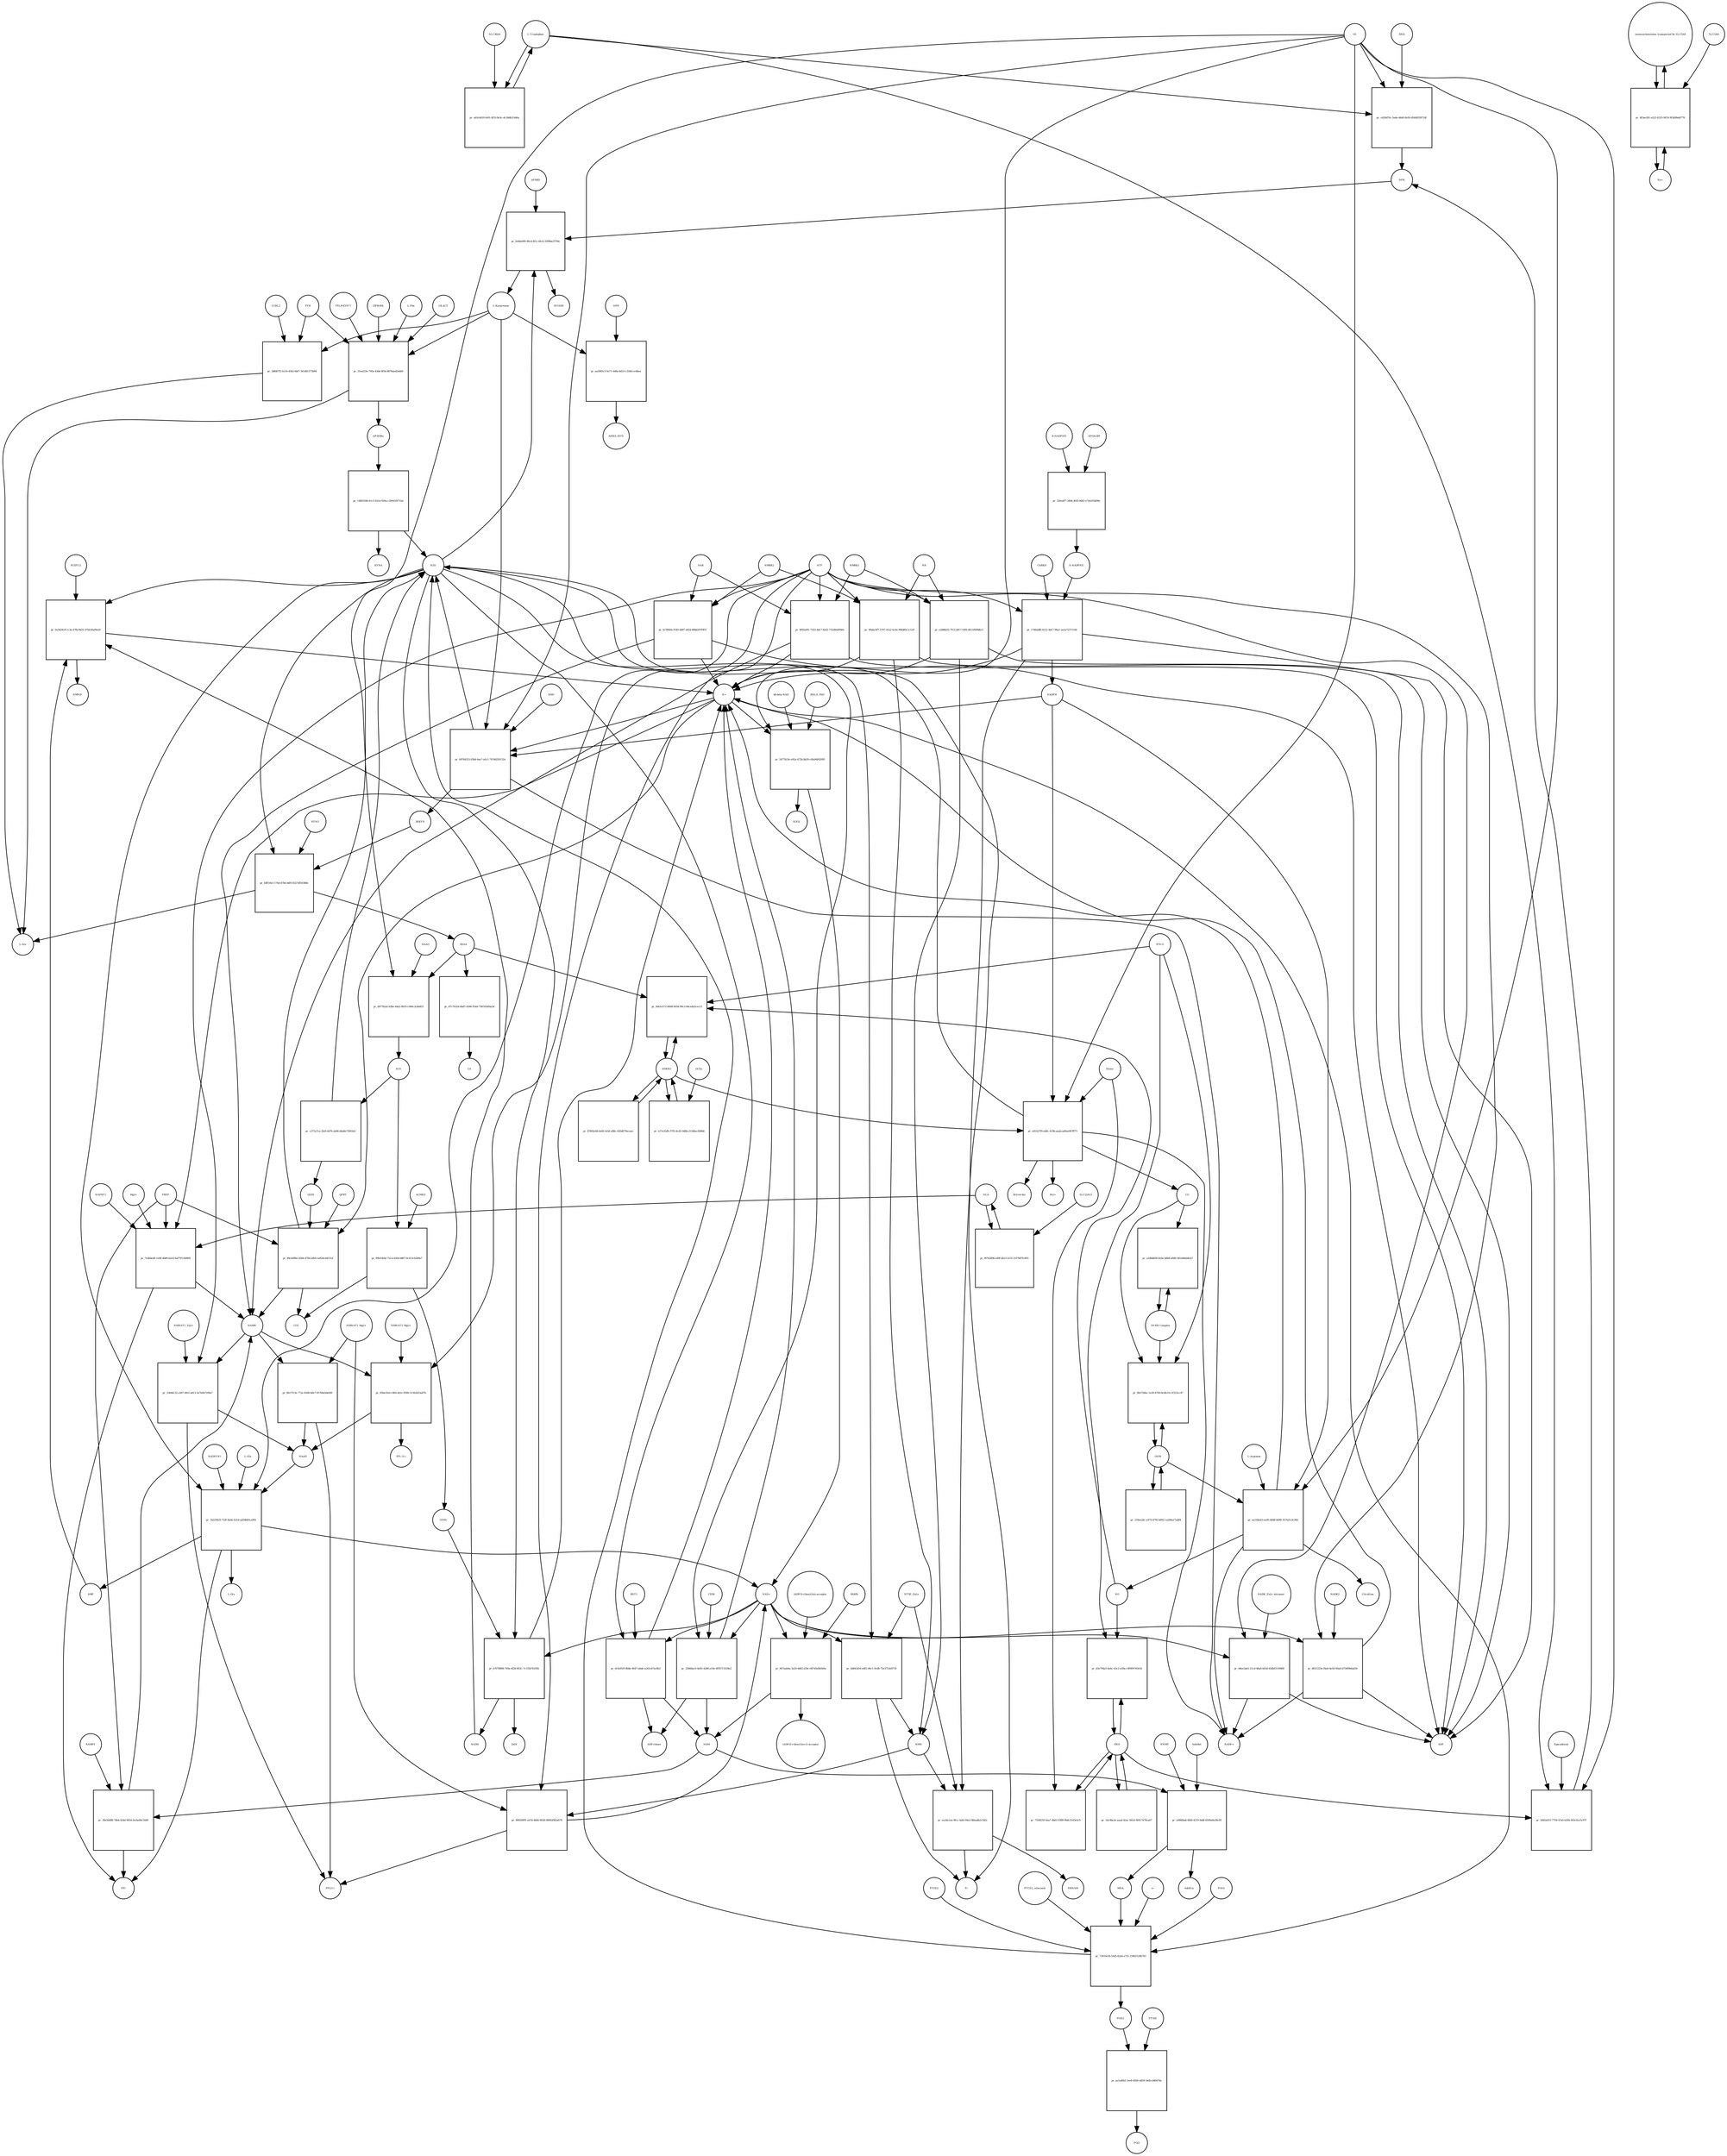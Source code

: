 strict digraph  {
"L-Tryptophan" [annotation="urn_miriam_obo.chebi_CHEBI%3A57912", bipartite=0, cls="simple chemical", fontsize=4, label="L-Tryptophan", shape=circle];
"pr_ab5c6d19-fe81-4f33-8e3c-dc34db31446a" [annotation="", bipartite=1, cls=process, fontsize=4, label="pr_ab5c6d19-fe81-4f33-8e3c-dc34db31446a", shape=square];
SLC36A4 [annotation=urn_miriam_uniprot_Q6YBV0, bipartite=0, cls=macromolecule, fontsize=4, label=SLC36A4, shape=circle];
"pr_cd20d70c-5ade-44d0-8a50-d5448358724f" [annotation="", bipartite=1, cls=process, fontsize=4, label="pr_cd20d70c-5ade-44d0-8a50-d5448358724f", shape=square];
NFK [annotation="urn_miriam_obo.chebi_CHEBI%3A18377", bipartite=0, cls="simple chemical", fontsize=4, label=NFK, shape=circle];
IDO2 [annotation=urn_miriam_uniprot_Q6ZQW0, bipartite=0, cls=macromolecule, fontsize=4, label=IDO2, shape=circle];
O2 [annotation="urn_miriam_obo.chebi_CHEBI%3A15379", bipartite=0, cls="simple chemical", fontsize=4, label=O2, shape=circle];
"pr_20d5a015-7704-47a0-b304-003c0ce3c97f" [annotation="", bipartite=1, cls=process, fontsize=4, label="pr_20d5a015-7704-47a0-b304-003c0ce3c97f", shape=square];
IDO1 [annotation=urn_miriam_uniprot_P14902, bipartite=0, cls=complex, fontsize=4, label=IDO1, shape=circle];
Epacadostat [annotation="", bipartite=0, cls="simple chemical", fontsize=4, label=Epacadostat, shape=circle];
"pr_fe6da090-96cd-4f1c-bfcd-3299ba1f704c" [annotation="", bipartite=1, cls=process, fontsize=4, label="pr_fe6da090-96cd-4f1c-bfcd-3299ba1f704c", shape=square];
"L-Kynurenine" [annotation="urn_miriam_obo.chebi_CHEBI%3A16946", bipartite=0, cls="simple chemical", fontsize=4, label="L-Kynurenine", shape=circle];
AFMID [annotation=urn_miriam_uniprot_Q63HM1, bipartite=0, cls=macromolecule, fontsize=4, label=AFMID, shape=circle];
H2O [annotation="urn_miriam_obo.chebi_CHEBI%3A15377", bipartite=0, cls="simple chemical", fontsize=4, label=H2O, shape=circle];
HCOOH [annotation="urn_miriam_obo.chebi_CHEBI%3A30751", bipartite=0, cls="simple chemical", fontsize=4, label=HCOOH, shape=circle];
"pr_31eaf23e-795a-43d6-8f5d-8076aed2ebb0" [annotation="", bipartite=1, cls=process, fontsize=4, label="pr_31eaf23e-795a-43d6-8f5d-8076aed2ebb0", shape=square];
"AP-DOBu" [annotation="urn_miriam_obo.chebi_CHEBI%3A17442", bipartite=0, cls="simple chemical", fontsize=4, label="AP-DOBu", shape=circle];
"PXLP-KYAT1" [annotation="urn_miriam_uniprot_Q16773|urn_miriam_obo.chebi_CHEBI%3A18405", bipartite=0, cls="complex multimer", fontsize=4, label="PXLP-KYAT1", shape=circle];
I3PROPA [annotation="urn_miriam_obo.chebi_CHEBI%3A43580", bipartite=0, cls=macromolecule, fontsize=4, label=I3PROPA, shape=circle];
"L-Phe" [annotation="urn_miriam_obo.chebi_CHEBI%3A58095", bipartite=0, cls="simple chemical", fontsize=4, label="L-Phe", shape=circle];
I3LACT [annotation="urn_miriam_obo.chebi_CHEBI%3A55528", bipartite=0, cls=macromolecule, fontsize=4, label=I3LACT, shape=circle];
PYR [annotation="urn_miriam_obo.chebi_CHEBI%3A15361", bipartite=0, cls="simple chemical", fontsize=4, label=PYR, shape=circle];
"L-Ala" [annotation="urn_miriam_obo.chebi_CHEBI%3A57972", bipartite=0, cls="simple chemical", fontsize=4, label="L-Ala", shape=circle];
"pr_3d84f7f2-b116-4562-bbf7-361d81573b94" [annotation="", bipartite=1, cls=process, fontsize=4, label="pr_3d84f7f2-b116-4562-bbf7-361d81573b94", shape=square];
CCBL2 [annotation=urn_miriam_uniprot_Q6YP21, bipartite=0, cls="macromolecule multimer", fontsize=4, label=CCBL2, shape=circle];
"pr_1480354b-41c5-43cb-926a-c290416f71b4" [annotation="", bipartite=1, cls=process, fontsize=4, label="pr_1480354b-41c5-43cb-926a-c290416f71b4", shape=square];
KYNA [annotation="urn_miriam_obo.chebi_CHEBI%3A18344", bipartite=0, cls="simple chemical", fontsize=4, label=KYNA, shape=circle];
"pr_b9764253-03bd-4ae7-a0c1-747dd250132a" [annotation="", bipartite=1, cls=process, fontsize=4, label="pr_b9764253-03bd-4ae7-a0c1-747dd250132a", shape=square];
"3HKYN" [annotation="urn_miriam_obo.chebi_CHEBI%3A17380", bipartite=0, cls="simple chemical", fontsize=4, label="3HKYN", shape=circle];
KMO [annotation=urn_miriam_uniprot_O15229, bipartite=0, cls=macromolecule, fontsize=4, label=KMO, shape=circle];
NADPH [annotation="urn_miriam_obo.chebi_CHEBI%3A16474", bipartite=0, cls="simple chemical", fontsize=4, label=NADPH, shape=circle];
"H+" [annotation="urn_miriam_obo.chebi_CHEBI%3A15378", bipartite=0, cls="simple chemical", fontsize=4, label="H+", shape=circle];
"NADP+" [annotation="urn_miriam_obo.chebi_CHEBI%3A18009", bipartite=0, cls="simple chemical", fontsize=4, label="NADP+", shape=circle];
"pr_fdff18e3-176d-47b0-b4f0-8227df50388e" [annotation="", bipartite=1, cls=process, fontsize=4, label="pr_fdff18e3-176d-47b0-b4f0-8227df50388e", shape=square];
"3HAA" [annotation="urn_miriam_obo.chebi_CHEBI%3A15793", bipartite=0, cls="simple chemical", fontsize=4, label="3HAA", shape=circle];
KYNU [annotation=urn_miriam_uniprot_Q16719, bipartite=0, cls="macromolecule multimer", fontsize=4, label=KYNU, shape=circle];
"pr_d97782af-b3be-44a2-8935-c066c2cbb453" [annotation="", bipartite=1, cls=process, fontsize=4, label="pr_d97782af-b3be-44a2-8935-c066c2cbb453", shape=square];
ACS [annotation="urn_miriam_obo.chebi_CHEBI%3A29044", bipartite=0, cls="simple chemical", fontsize=4, label=ACS, shape=circle];
HAAO [annotation=urn_miriam_uniprot_P46952, bipartite=0, cls=macromolecule, fontsize=4, label=HAAO, shape=circle];
"pr_99b53b9e-72c4-4204-b867-0c413cb5d9a7" [annotation="", bipartite=1, cls=process, fontsize=4, label="pr_99b53b9e-72c4-4204-b867-0c413cb5d9a7", shape=square];
"2AMA" [annotation="urn_miriam_obo.chebi_CHEBI%3A15745", bipartite=0, cls="simple chemical", fontsize=4, label="2AMA", shape=circle];
ACMSD [annotation=urn_miriam_uniprot_Q8TDX5, bipartite=0, cls="macromolecule multimer", fontsize=4, label=ACMSD, shape=circle];
CO2 [annotation="urn_miriam_obo.chebi_CHEBI%3A16526", bipartite=0, cls="simple chemical", fontsize=4, label=CO2, shape=circle];
"pr_b7078898-769a-4f28-803c-7c135b7b195b" [annotation="", bipartite=1, cls=process, fontsize=4, label="pr_b7078898-769a-4f28-803c-7c135b7b195b", shape=square];
"2AM" [annotation="urn_miriam_obo.chebi_CHEBI%3A16886", bipartite=0, cls="simple chemical", fontsize=4, label="2AM", shape=circle];
"NAD+" [annotation="urn_miriam_obo.chebi_CHEBI%3A57540", bipartite=0, cls="simple chemical", fontsize=4, label="NAD+", shape=circle];
NADH [annotation="urn_miriam_obo.chebi_CHEBI%3A57945", bipartite=0, cls="simple chemical", fontsize=4, label=NADH, shape=circle];
"pr_c371a7ce-2fa9-4d76-ab96-b6a8e73003e5" [annotation="", bipartite=1, cls=process, fontsize=4, label="pr_c371a7ce-2fa9-4d76-ab96-b6a8e73003e5", shape=square];
QUIN [annotation="urn_miriam_obo.chebi_CHEBI%3A16675", bipartite=0, cls="simple chemical", fontsize=4, label=QUIN, shape=circle];
"pr_aa3085c3-5e71-449a-8d33-c334fcce4bea" [annotation="", bipartite=1, cls=process, fontsize=4, label="pr_aa3085c3-5e71-449a-8d33-c334fcce4bea", shape=square];
AHR [annotation=urn_miriam_uniprot_P35869, bipartite=0, cls=macromolecule, fontsize=4, label=AHR, shape=circle];
"AHR/L-KYN" [annotation="", bipartite=0, cls=complex, fontsize=4, label="AHR/L-KYN", shape=circle];
"pr_d3e794a5-be4c-43c2-a59a-c9f909745618" [annotation="", bipartite=1, cls=process, fontsize=4, label="pr_d3e794a5-be4c-43c2-a59a-c9f909745618", shape=square];
NO [annotation="urn_miriam_obo.chebi_CHEBI%3A16480", bipartite=0, cls="simple chemical", fontsize=4, label=NO, shape=circle];
"IFN-G" [annotation=urn_miriam_uniprot_Q14609, bipartite=0, cls=macromolecule, fontsize=4, label="IFN-G", shape=circle];
iNOS [annotation=urn_miriam_uniprot_P35228, bipartite=0, cls=macromolecule, fontsize=4, label=iNOS, shape=circle];
"pr_9b5726bc-1e30-4700-8cdb-01c1f323cc47" [annotation="", bipartite=1, cls=process, fontsize=4, label="pr_9b5726bc-1e30-4700-8cdb-01c1f323cc47", shape=square];
"Nf-KB Complex" [annotation="urn_miriam_uniprot_P19838|urn_miriam_uniprot_Q04206|urn_miriam_uniprot_Q00653", bipartite=0, cls=complex, fontsize=4, label="Nf-KB Complex", shape=circle];
CO [annotation="urn_miriam_obo.chebi_CHEBI%3A17245", bipartite=0, cls="simple chemical", fontsize=4, label=CO, shape=circle];
"L-Arginine" [annotation="urn_miriam_obo.chebi_CHEBI%3A16467", bipartite=0, cls="simple chemical", fontsize=4, label="L-Arginine", shape=circle];
"pr_ea149a43-ee00-40d8-b699-357421cfe36b" [annotation="", bipartite=1, cls=process, fontsize=4, label="pr_ea149a43-ee00-40d8-b699-357421cfe36b", shape=square];
Citrulline [annotation="urn_miriam_obo.chebi_CHEBI%3A16349", bipartite=0, cls="simple chemical", fontsize=4, label=Citrulline, shape=circle];
"pr_219ee2dc-e475-4792-b892-ca206a17ad04" [annotation="", bipartite=1, cls=process, fontsize=4, label="pr_219ee2dc-e475-4792-b892-ca206a17ad04", shape=square];
"pr_1dc9ba3e-aaad-42ac-841d-90417478ca67" [annotation="", bipartite=1, cls=process, fontsize=4, label="pr_1dc9ba3e-aaad-42ac-841d-90417478ca67", shape=square];
"R-NADPHX" [annotation="urn_miriam_obo.chebi_CHEBI%3A64085", bipartite=0, cls="simple chemical", fontsize=4, label="R-NADPHX", shape=circle];
"pr_32feaff7-3464-4f45-b062-e7eb1f54f0fe" [annotation="", bipartite=1, cls=process, fontsize=4, label="pr_32feaff7-3464-4f45-b062-e7eb1f54f0fe", shape=square];
"S-NADPHX" [annotation="urn_miriam_obo.chebi_CHEBI%3A64084", bipartite=0, cls="simple chemical", fontsize=4, label="S-NADPHX", shape=circle];
APOA1BP [annotation=urn_miriam_uniprot_O95544, bipartite=0, cls="macromolecule multimer", fontsize=4, label=APOA1BP, shape=circle];
"pr_1748ad8f-4212-4dc7-96a1-aa2a72371166" [annotation="", bipartite=1, cls=process, fontsize=4, label="pr_1748ad8f-4212-4dc7-96a1-aa2a72371166", shape=square];
CARKD [annotation=urn_miriam_uniprot_Q8IW45, bipartite=0, cls=macromolecule, fontsize=4, label=CARKD, shape=circle];
ATP [annotation="urn_miriam_obo.chebi_CHEBI%3A30616", bipartite=0, cls="simple chemical", fontsize=4, label=ATP, shape=circle];
ADP [annotation="urn_miriam_obo.chebi_CHEBI%3A456216", bipartite=0, cls="simple chemical", fontsize=4, label=ADP, shape=circle];
Pi [annotation="urn_miriam_obo.chebi_CHEBI%3A18367", bipartite=0, cls="simple chemical", fontsize=4, label=Pi, shape=circle];
"pr_d651223e-f4a6-4e58-90ad-b754f966ad34" [annotation="", bipartite=1, cls=process, fontsize=4, label="pr_d651223e-f4a6-4e58-90ad-b754f966ad34", shape=square];
NADK2 [annotation=urn_miriam_uniprot_Q4G0N4, bipartite=0, cls="macromolecule multimer", fontsize=4, label=NADK2, shape=circle];
NAMN [annotation="urn_miriam_obo.chebi_CHEBI%3A15763", bipartite=0, cls="simple chemical", fontsize=4, label=NAMN, shape=circle];
"pr_05be1fe0-c060-4d1c-8390-31363d53a87b" [annotation="", bipartite=1, cls=process, fontsize=4, label="pr_05be1fe0-c060-4d1c-8390-31363d53a87b", shape=square];
NAAD [annotation="urn_miriam_obo.chebi_CHEBI%3A18304", bipartite=0, cls="simple chemical", fontsize=4, label=NAAD, shape=circle];
"NMNAT3_Mg2+" [annotation="urn_miriam_uniprot_Q96T66|urn_miriam_obo.chebi_CHEBI%3A18420", bipartite=0, cls="complex multimer", fontsize=4, label="NMNAT3_Mg2+", shape=circle];
"PPi (3-)" [annotation="urn_miriam_obo.chebi_CHEBI%3A33019", bipartite=0, cls="simple chemical", fontsize=4, label="PPi (3-)", shape=circle];
"pr_8b17f13e-772e-4508-b0e7-9576bd3defd9" [annotation="", bipartite=1, cls=process, fontsize=4, label="pr_8b17f13e-772e-4508-b0e7-9576bd3defd9", shape=square];
"NMNAT2_Mg2+" [annotation="urn_miriam_uniprot_Q9BZQ4|urn_miriam_obo.chebi_CHEBI%3A18420", bipartite=0, cls=complex, fontsize=4, label="NMNAT2_Mg2+", shape=circle];
"PPi(3-)" [annotation="urn_miriam_obo.chebi_CHEBI%3A33019", bipartite=0, cls="simple chemical", fontsize=4, label="PPi(3-)", shape=circle];
NAR [annotation="urn_miriam_obo.chebi_CHEBI%3A58527", bipartite=0, cls="simple chemical", fontsize=4, label=NAR, shape=circle];
"pr_8f05a0f1-7355-4dc7-8a42-731d9e0f94fe" [annotation="", bipartite=1, cls=process, fontsize=4, label="pr_8f05a0f1-7355-4dc7-8a42-731d9e0f94fe", shape=square];
NMRK1 [annotation=urn_miriam_uniprot_Q9NWW6, bipartite=0, cls=macromolecule, fontsize=4, label=NMRK1, shape=circle];
"pr_fe7f860a-f549-4487-a824-88bb507f9f1f" [annotation="", bipartite=1, cls=process, fontsize=4, label="pr_fe7f860a-f549-4487-a824-88bb507f9f1f", shape=square];
NMRK2 [annotation=urn_miriam_uniprot_Q9NPI5, bipartite=0, cls=macromolecule, fontsize=4, label=NMRK2, shape=circle];
"pr_1b225825-722f-4a6e-b31d-ad34b83ca992" [annotation="", bipartite=1, cls=process, fontsize=4, label="pr_1b225825-722f-4a6e-b31d-ad34b83ca992", shape=square];
NADSYN1 [annotation=urn_miriam_uniprot_Q6IA69, bipartite=0, cls="macromolecule multimer", fontsize=4, label=NADSYN1, shape=circle];
"L-Gln" [annotation="urn_miriam_obo.chebi_CHEBI%3A58359", bipartite=0, cls="simple chemical", fontsize=4, label="L-Gln", shape=circle];
"L-Glu" [annotation="urn_miriam_obo.chebi_CHEBI%3A29985", bipartite=0, cls="simple chemical", fontsize=4, label="L-Glu", shape=circle];
AMP [annotation="urn_miriam_obo.chebi_CHEBI%3A16027", bipartite=0, cls="simple chemical", fontsize=4, label=AMP, shape=circle];
PPi [annotation="urn_miriam_obo.chebi_CHEBI%3A29888", bipartite=0, cls="simple chemical", fontsize=4, label=PPi, shape=circle];
NMN [annotation="urn_miriam_obo.chebi_CHEBI%3A14649", bipartite=0, cls="simple chemical", fontsize=4, label=NMN, shape=circle];
"pr_89050991-a47d-4666-8028-89062082a678" [annotation="", bipartite=1, cls=process, fontsize=4, label="pr_89050991-a47d-4666-8028-89062082a678", shape=square];
NR [annotation="urn_miriam_obo.chebi_CHEBI%3A15927", bipartite=0, cls="simple chemical", fontsize=4, label=NR, shape=circle];
"pr_e2888ef2-7f15-4917-93f9-4011f699db11" [annotation="", bipartite=1, cls=process, fontsize=4, label="pr_e2888ef2-7f15-4917-93f9-4011f699db11", shape=square];
"pr_08abc6f7-5707-41a2-bc6e-906df0c1c1a9" [annotation="", bipartite=1, cls=process, fontsize=4, label="pr_08abc6f7-5707-41a2-bc6e-906df0c1c1a9", shape=square];
NCA [annotation="urn_miriam_obo.chebi_CHEBI%3A32544", bipartite=0, cls="simple chemical", fontsize=4, label=NCA, shape=circle];
"pr_7e464e4f-ce96-4b89-b2c6-6af797cb0969" [annotation="", bipartite=1, cls=process, fontsize=4, label="pr_7e464e4f-ce96-4b89-b2c6-6af797cb0969", shape=square];
NAPRT1 [annotation=urn_miriam_uniprot_Q6XQN6, bipartite=0, cls="macromolecule multimer", fontsize=4, label=NAPRT1, shape=circle];
"Mg2+" [annotation="urn_miriam_obo.chebi_CHEBI%3A18420", bipartite=0, cls="simple chemical", fontsize=4, label="Mg2+", shape=circle];
PRPP [annotation="urn_miriam_obo.chebi_CHEBI%3A17111", bipartite=0, cls="simple chemical", fontsize=4, label=PRPP, shape=circle];
"pr_967eab4a-3a29-4d62-a59c-687d3e8b560a" [annotation="", bipartite=1, cls=process, fontsize=4, label="pr_967eab4a-3a29-4d62-a59c-687d3e8b560a", shape=square];
NAM [annotation="urn_miriam_obo.chebi_CHEBI%3A17154", bipartite=0, cls="simple chemical", fontsize=4, label=NAM, shape=circle];
PARPs [annotation="urn_miriam_uniprot_Q8N5Y8|urn_miriam_uniprot_Q53GL7|urn_miriam_uniprot_Q8IXQ6", bipartite=0, cls=macromolecule, fontsize=4, label=PARPs, shape=circle];
"(ADP-D-ribosyl)(n)-acceptor" [annotation="urn_miriam_obo.chebi_CHEBI%3A133202", bipartite=0, cls="simple chemical", fontsize=4, label="(ADP-D-ribosyl)(n)-acceptor", shape=circle];
"(ADP-D-ribosyl)(n+1)-acceptor" [annotation="urn_miriam_obo.chebi_CHEBI%3A133203", bipartite=0, cls="simple chemical", fontsize=4, label="(ADP-D-ribosyl)(n+1)-acceptor", shape=circle];
"pr_30e36488-7db4-424d-9054-fecbe60c50d9" [annotation="", bipartite=1, cls=process, fontsize=4, label="pr_30e36488-7db4-424d-9054-fecbe60c50d9", shape=square];
NAMPT [annotation=urn_miriam_uniprot_P43490, bipartite=0, cls=macromolecule, fontsize=4, label=NAMPT, shape=circle];
"pr_a986fbab-6fb0-4219-9ddf-6509e8e36c00" [annotation="", bipartite=1, cls=process, fontsize=4, label="pr_a986fbab-6fb0-4219-9ddf-6509e8e36c00", shape=square];
MNA [annotation="urn_miriam_obo.chebi_CHEBI%3A16797", bipartite=0, cls="simple chemical", fontsize=4, label=MNA, shape=circle];
NNMT [annotation=urn_miriam_uniprot_P40261, bipartite=0, cls=macromolecule, fontsize=4, label=NNMT, shape=circle];
AdoMet [annotation="urn_miriam_obo.chebi_CHEBI%3A15414", bipartite=0, cls="simple chemical", fontsize=4, label=AdoMet, shape=circle];
AdoHcy [annotation="urn_miriam_obo.chebi_CHEBI%3A16680", bipartite=0, cls="simple chemical", fontsize=4, label=AdoHcy, shape=circle];
"pr_89cb096e-d284-470d-afb9-ce824c64531d" [annotation="", bipartite=1, cls=process, fontsize=4, label="pr_89cb096e-d284-470d-afb9-ce824c64531d", shape=square];
QPRT [annotation=urn_miriam_uniprot_Q15274, bipartite=0, cls=macromolecule, fontsize=4, label=QPRT, shape=circle];
"pr_44ee3ab5-21cd-48a8-b03d-45dbf3159480" [annotation="", bipartite=1, cls=process, fontsize=4, label="pr_44ee3ab5-21cd-48a8-b03d-45dbf3159480", shape=square];
"NADK_Zn2+ tetramer" [annotation="urn_miriam_uniprot_O95544|urn_miriam_obo.chebi_CHEBI%3A29105", bipartite=0, cls="complex multimer", fontsize=4, label="NADK_Zn2+ tetramer", shape=circle];
"pr_0cfa955f-8b8e-4047-abde-a243cd7ac8b3" [annotation="", bipartite=1, cls=process, fontsize=4, label="pr_0cfa955f-8b8e-4047-abde-a243cd7ac8b3", shape=square];
"ADP-ribose" [annotation="urn_miriam_obo.chebi_CHEBI%3A57967", bipartite=0, cls="simple chemical", fontsize=4, label="ADP-ribose", shape=circle];
BST1 [annotation=urn_miriam_uniprot_Q10588, bipartite=0, cls="macromolecule multimer", fontsize=4, label=BST1, shape=circle];
"pr_23666ac0-4e83-4288-a10e-4f95713534e2" [annotation="", bipartite=1, cls=process, fontsize=4, label="pr_23666ac0-4e83-4288-a10e-4f95713534e2", shape=square];
CD38 [annotation=urn_miriam_uniprot_P28907, bipartite=0, cls=macromolecule, fontsize=4, label=CD38, shape=circle];
"dh-beta-NAD" [annotation="urn_miriam_obo.chebi_CHEBI%3A90171|urn_miriam_obo.chebi_CHEBI%3A90174", bipartite=0, cls="simple chemical", fontsize=4, label="dh-beta-NAD", shape=circle];
"pr_5477b23e-e92a-472b-bb29-c6fa84f42095" [annotation="", bipartite=1, cls=process, fontsize=4, label="pr_5477b23e-e92a-472b-bb29-c6fa84f42095", shape=square];
H2O2 [annotation="urn_miriam_obo.chebi_CHEBI%3A16240", bipartite=0, cls="simple chemical", fontsize=4, label=H2O2, shape=circle];
RNLS_FAD [annotation="urn_miriam_uniprot_Q5VYX0|urn_miriam_obo.chebi_CHEBI%3A16238", bipartite=0, cls=complex, fontsize=4, label=RNLS_FAD, shape=circle];
"pr_6d843d16-e8f2-49c1-9c68-72e3753e8718" [annotation="", bipartite=1, cls=process, fontsize=4, label="pr_6d843d16-e8f2-49c1-9c68-72e3753e8718", shape=square];
"NT5E_Zn2+" [annotation="urn_miriam_uniprot_P21589|urn_miriam_obo.chebi_CHEBI%3A29105", bipartite=0, cls="complex multimer", fontsize=4, label="NT5E_Zn2+", shape=circle];
"pr_ea24e1ea-9fcc-4afd-94e2-88aadb2c5d2c" [annotation="", bipartite=1, cls=process, fontsize=4, label="pr_ea24e1ea-9fcc-4afd-94e2-88aadb2c5d2c", shape=square];
NRNAM [annotation="urn_miriam_obo.chebi_CHEBI%3A15927", bipartite=0, cls="simple chemical", fontsize=4, label=NRNAM, shape=circle];
"pr_f8762006-ed9f-4b15-b11f-21f7687fc893" [annotation="", bipartite=1, cls=process, fontsize=4, label="pr_f8762006-ed9f-4b15-b11f-21f7687fc893", shape=square];
SLC22A13 [annotation=urn_miriam_uniprot_Q9Y226, bipartite=0, cls=macromolecule, fontsize=4, label=SLC22A13, shape=circle];
"pr_0a5829c8-1c3a-47fb-8d31-670e50af9ee9" [annotation="", bipartite=1, cls=process, fontsize=4, label="pr_0a5829c8-1c3a-47fb-8d31-670e50af9ee9", shape=square];
NMNH [annotation="urn_miriam_obo.chebi_CHEBI%3A74452", bipartite=0, cls="simple chemical", fontsize=4, label=NMNH, shape=circle];
NUDT12 [annotation=urn_miriam_uniprot_Q9BQG2, bipartite=0, cls=macromolecule, fontsize=4, label=NUDT12, shape=circle];
"pr_33646c32-a587-49cf-a813-3e7e6b7299a7" [annotation="", bipartite=1, cls=process, fontsize=4, label="pr_33646c32-a587-49cf-a813-3e7e6b7299a7", shape=square];
"NMNAT1_Zn2+" [annotation="urn_miriam_uniprot_Q9HAN9|urn_miriam_obo.chebi_CHEBI%3A29105", bipartite=0, cls="complex multimer", fontsize=4, label="NMNAT1_Zn2+", shape=circle];
PGG2 [annotation="urn_miriam_obo.chebi_CHEBI%3A27647", bipartite=0, cls="simple chemical", fontsize=4, label=PGG2, shape=circle];
"pr_73610e56-55d5-42a4-a731-158b3120b783" [annotation="", bipartite=1, cls=process, fontsize=4, label="pr_73610e56-55d5-42a4-a731-158b3120b783", shape=square];
PGH2 [annotation="urn_miriam_obo.chebi_CHEBI%3A15554", bipartite=0, cls="simple chemical", fontsize=4, label=PGH2, shape=circle];
PTGS2 [annotation=urn_miriam_uniprot_P35354, bipartite=0, cls="macromolecule multimer", fontsize=4, label=PTGS2, shape=circle];
PTCS2_celecoxib [annotation="urn_miriam_uniprot_P35354|urn_miriam_obo.chebi_CHEBI%3A41423", bipartite=0, cls=complex, fontsize=4, label=PTCS2_celecoxib, shape=circle];
"e-" [annotation="urn_miriam_obo.chebi_CHEBI%3A10545", bipartite=0, cls="simple chemical", fontsize=4, label="e-", shape=circle];
"pr_ae1a4fb2-1ee8-4926-a859-34d1cd40476a" [annotation="", bipartite=1, cls=process, fontsize=4, label="pr_ae1a4fb2-1ee8-4926-a859-34d1cd40476a", shape=square];
PGI2 [annotation="urn_miriam_obo.chebi_CHEBI%3A15552", bipartite=0, cls="simple chemical", fontsize=4, label=PGI2, shape=circle];
PTGIS [annotation=urn_miriam_uniprot_Q16647, bipartite=0, cls=macromolecule, fontsize=4, label=PTGIS, shape=circle];
"monocarboxylates transported by SLC5A8" [annotation="", bipartite=0, cls="simple chemical", fontsize=4, label="monocarboxylates transported by SLC5A8", shape=circle];
"pr_4f3ae281-a523-4355-967d-9f2d08ebf776" [annotation="", bipartite=1, cls=process, fontsize=4, label="pr_4f3ae281-a523-4355-967d-9f2d08ebf776", shape=square];
SLC5A8 [annotation=urn_miriam_uniprot_Q8N695, bipartite=0, cls=macromolecule, fontsize=4, label=SLC5A8, shape=circle];
"Na+" [annotation="urn_miriam_obo.chebi_CHEBI%3A29101", bipartite=0, cls="simple chemical", fontsize=4, label="Na+", shape=circle];
HMOX1 [annotation="", bipartite=0, cls=macromolecule, fontsize=4, label=HMOX1, shape=circle];
"pr_0eb1e572-8068-4034-99c2-84ceda5cecc5" [annotation="", bipartite=1, cls=process, fontsize=4, label="pr_0eb1e572-8068-4034-99c2-84ceda5cecc5", shape=square];
"pr_d7892e48-6e60-4cbf-a88c-450d679eceee" [annotation="", bipartite=1, cls=process, fontsize=4, label="pr_d7892e48-6e60-4cbf-a88c-450d679eceee", shape=square];
Heme [annotation="urn_miriam_obo.chebi_CHEBI%3A30413", bipartite=0, cls="simple chemical", fontsize=4, label=Heme, shape=circle];
"pr_a91427f9-ed9c-419b-aeab-ad0ee967ff75" [annotation="", bipartite=1, cls=process, fontsize=4, label="pr_a91427f9-ed9c-419b-aeab-ad0ee967ff75", shape=square];
Biliverdin [annotation="urn_miriam_obo.chebi_CHEBI%3A17033", bipartite=0, cls="simple chemical", fontsize=4, label=Biliverdin, shape=circle];
"Fe2+" [annotation="urn_miriam_obo.chebi_CHEBI%3A29033", bipartite=0, cls="simple chemical", fontsize=4, label="Fe2+", shape=circle];
"pr_e57e35d9-3793-4cd5-9dbb-215dbec608bb" [annotation="", bipartite=1, cls=process, fontsize=4, label="pr_e57e35d9-3793-4cd5-9dbb-215dbec608bb", shape=square];
Orf3a [annotation="urn_miriam_ncbiprotein_BCD58754|urn_miriam_uniprot_P0DTC3", bipartite=0, cls=macromolecule, fontsize=4, label=Orf3a, shape=circle];
"pr_a2dbdd28-d16a-4db8-a9d9-581d48ab8cb7" [annotation="", bipartite=1, cls=process, fontsize=4, label="pr_a2dbdd28-d16a-4db8-a9d9-581d48ab8cb7", shape=square];
"pr_7556f25f-6aa7-4b63-9389-90dc3143e5c9" [annotation="", bipartite=1, cls=process, fontsize=4, label="pr_7556f25f-6aa7-4b63-9389-90dc3143e5c9", shape=square];
"pr_87c76324-6bd7-4596-9344-7587d16f4a3d" [annotation="", bipartite=1, cls="omitted process", fontsize=4, label="pr_87c76324-6bd7-4596-9344-7587d16f4a3d", shape=square];
CA [annotation="", bipartite=0, cls="simple chemical", fontsize=4, label=CA, shape=circle];
"L-Tryptophan" -> "pr_ab5c6d19-fe81-4f33-8e3c-dc34db31446a"  [annotation="", interaction_type=consumption];
"L-Tryptophan" -> "pr_cd20d70c-5ade-44d0-8a50-d5448358724f"  [annotation="", interaction_type=consumption];
"L-Tryptophan" -> "pr_20d5a015-7704-47a0-b304-003c0ce3c97f"  [annotation="", interaction_type=consumption];
"pr_ab5c6d19-fe81-4f33-8e3c-dc34db31446a" -> "L-Tryptophan"  [annotation="", interaction_type=production];
SLC36A4 -> "pr_ab5c6d19-fe81-4f33-8e3c-dc34db31446a"  [annotation="", interaction_type=catalysis];
"pr_cd20d70c-5ade-44d0-8a50-d5448358724f" -> NFK  [annotation="", interaction_type=production];
NFK -> "pr_fe6da090-96cd-4f1c-bfcd-3299ba1f704c"  [annotation="", interaction_type=consumption];
IDO2 -> "pr_cd20d70c-5ade-44d0-8a50-d5448358724f"  [annotation="", interaction_type=catalysis];
O2 -> "pr_cd20d70c-5ade-44d0-8a50-d5448358724f"  [annotation="", interaction_type=consumption];
O2 -> "pr_20d5a015-7704-47a0-b304-003c0ce3c97f"  [annotation="", interaction_type=consumption];
O2 -> "pr_b9764253-03bd-4ae7-a0c1-747dd250132a"  [annotation="", interaction_type=consumption];
O2 -> "pr_d97782af-b3be-44a2-8935-c066c2cbb453"  [annotation="", interaction_type=consumption];
O2 -> "pr_ea149a43-ee00-40d8-b699-357421cfe36b"  [annotation="", interaction_type=consumption];
O2 -> "pr_5477b23e-e92a-472b-bb29-c6fa84f42095"  [annotation="", interaction_type=consumption];
O2 -> "pr_a91427f9-ed9c-419b-aeab-ad0ee967ff75"  [annotation="", interaction_type=consumption];
"pr_20d5a015-7704-47a0-b304-003c0ce3c97f" -> NFK  [annotation="", interaction_type=production];
IDO1 -> "pr_20d5a015-7704-47a0-b304-003c0ce3c97f"  [annotation="urn_miriam_pubmed_29531094|urn_miriam_pubmed_28523098|urn_miriam_pubmed_30338242|urn_miriam_pubmed_32292563", interaction_type=catalysis];
IDO1 -> "pr_d3e794a5-be4c-43c2-a59a-c9f909745618"  [annotation="", interaction_type=consumption];
IDO1 -> "pr_1dc9ba3e-aaad-42ac-841d-90417478ca67"  [annotation="", interaction_type=consumption];
IDO1 -> "pr_7556f25f-6aa7-4b63-9389-90dc3143e5c9"  [annotation="", interaction_type=consumption];
Epacadostat -> "pr_20d5a015-7704-47a0-b304-003c0ce3c97f"  [annotation="urn_miriam_pubmed_29531094|urn_miriam_pubmed_28523098|urn_miriam_pubmed_30338242|urn_miriam_pubmed_32292563", interaction_type=inhibition];
"pr_fe6da090-96cd-4f1c-bfcd-3299ba1f704c" -> "L-Kynurenine"  [annotation="", interaction_type=production];
"pr_fe6da090-96cd-4f1c-bfcd-3299ba1f704c" -> HCOOH  [annotation="", interaction_type=production];
"L-Kynurenine" -> "pr_31eaf23e-795a-43d6-8f5d-8076aed2ebb0"  [annotation="", interaction_type=consumption];
"L-Kynurenine" -> "pr_3d84f7f2-b116-4562-bbf7-361d81573b94"  [annotation="", interaction_type=consumption];
"L-Kynurenine" -> "pr_b9764253-03bd-4ae7-a0c1-747dd250132a"  [annotation="", interaction_type=consumption];
"L-Kynurenine" -> "pr_aa3085c3-5e71-449a-8d33-c334fcce4bea"  [annotation="", interaction_type=consumption];
AFMID -> "pr_fe6da090-96cd-4f1c-bfcd-3299ba1f704c"  [annotation=urn_miriam_pubmed_29531094, interaction_type=catalysis];
H2O -> "pr_fe6da090-96cd-4f1c-bfcd-3299ba1f704c"  [annotation="", interaction_type=consumption];
H2O -> "pr_fdff18e3-176d-47b0-b4f0-8227df50388e"  [annotation="", interaction_type=consumption];
H2O -> "pr_b7078898-769a-4f28-803c-7c135b7b195b"  [annotation="", interaction_type=consumption];
H2O -> "pr_1b225825-722f-4a6e-b31d-ad34b83ca992"  [annotation="", interaction_type=consumption];
H2O -> "pr_0cfa955f-8b8e-4047-abde-a243cd7ac8b3"  [annotation="", interaction_type=consumption];
H2O -> "pr_23666ac0-4e83-4288-a10e-4f95713534e2"  [annotation="", interaction_type=consumption];
H2O -> "pr_6d843d16-e8f2-49c1-9c68-72e3753e8718"  [annotation="", interaction_type=consumption];
H2O -> "pr_ea24e1ea-9fcc-4afd-94e2-88aadb2c5d2c"  [annotation="", interaction_type=consumption];
H2O -> "pr_0a5829c8-1c3a-47fb-8d31-670e50af9ee9"  [annotation="", interaction_type=consumption];
"pr_31eaf23e-795a-43d6-8f5d-8076aed2ebb0" -> "AP-DOBu"  [annotation="", interaction_type=production];
"pr_31eaf23e-795a-43d6-8f5d-8076aed2ebb0" -> "L-Ala"  [annotation="", interaction_type=production];
"AP-DOBu" -> "pr_1480354b-41c5-43cb-926a-c290416f71b4"  [annotation="", interaction_type=consumption];
"PXLP-KYAT1" -> "pr_31eaf23e-795a-43d6-8f5d-8076aed2ebb0"  [annotation="", interaction_type=catalysis];
I3PROPA -> "pr_31eaf23e-795a-43d6-8f5d-8076aed2ebb0"  [annotation="", interaction_type=inhibition];
"L-Phe" -> "pr_31eaf23e-795a-43d6-8f5d-8076aed2ebb0"  [annotation="", interaction_type=inhibition];
I3LACT -> "pr_31eaf23e-795a-43d6-8f5d-8076aed2ebb0"  [annotation="", interaction_type=inhibition];
PYR -> "pr_31eaf23e-795a-43d6-8f5d-8076aed2ebb0"  [annotation="", interaction_type=consumption];
PYR -> "pr_3d84f7f2-b116-4562-bbf7-361d81573b94"  [annotation="", interaction_type=consumption];
"pr_3d84f7f2-b116-4562-bbf7-361d81573b94" -> "L-Ala"  [annotation="", interaction_type=production];
CCBL2 -> "pr_3d84f7f2-b116-4562-bbf7-361d81573b94"  [annotation="", interaction_type=catalysis];
"pr_1480354b-41c5-43cb-926a-c290416f71b4" -> KYNA  [annotation="", interaction_type=production];
"pr_1480354b-41c5-43cb-926a-c290416f71b4" -> H2O  [annotation="", interaction_type=production];
"pr_b9764253-03bd-4ae7-a0c1-747dd250132a" -> "3HKYN"  [annotation="", interaction_type=production];
"pr_b9764253-03bd-4ae7-a0c1-747dd250132a" -> H2O  [annotation="", interaction_type=production];
"pr_b9764253-03bd-4ae7-a0c1-747dd250132a" -> "NADP+"  [annotation="", interaction_type=production];
"3HKYN" -> "pr_fdff18e3-176d-47b0-b4f0-8227df50388e"  [annotation="", interaction_type=consumption];
KMO -> "pr_b9764253-03bd-4ae7-a0c1-747dd250132a"  [annotation="", interaction_type=catalysis];
NADPH -> "pr_b9764253-03bd-4ae7-a0c1-747dd250132a"  [annotation="", interaction_type=consumption];
NADPH -> "pr_ea149a43-ee00-40d8-b699-357421cfe36b"  [annotation="", interaction_type=consumption];
NADPH -> "pr_a91427f9-ed9c-419b-aeab-ad0ee967ff75"  [annotation="", interaction_type=consumption];
"H+" -> "pr_b9764253-03bd-4ae7-a0c1-747dd250132a"  [annotation="", interaction_type=consumption];
"H+" -> "pr_7e464e4f-ce96-4b89-b2c6-6af797cb0969"  [annotation="", interaction_type=consumption];
"H+" -> "pr_89cb096e-d284-470d-afb9-ce824c64531d"  [annotation="", interaction_type=consumption];
"H+" -> "pr_5477b23e-e92a-472b-bb29-c6fa84f42095"  [annotation="", interaction_type=consumption];
"H+" -> "pr_73610e56-55d5-42a4-a731-158b3120b783"  [annotation="", interaction_type=consumption];
"pr_fdff18e3-176d-47b0-b4f0-8227df50388e" -> "3HAA"  [annotation="", interaction_type=production];
"pr_fdff18e3-176d-47b0-b4f0-8227df50388e" -> "L-Ala"  [annotation="", interaction_type=production];
"3HAA" -> "pr_d97782af-b3be-44a2-8935-c066c2cbb453"  [annotation="", interaction_type=consumption];
"3HAA" -> "pr_0eb1e572-8068-4034-99c2-84ceda5cecc5"  [annotation="urn_miriam_pubmed_15249210|urn_miriam_pubmed_11287117|urn_miriam_pubmed_12706494", interaction_type=catalysis];
"3HAA" -> "pr_87c76324-6bd7-4596-9344-7587d16f4a3d"  [annotation="", interaction_type=consumption];
KYNU -> "pr_fdff18e3-176d-47b0-b4f0-8227df50388e"  [annotation="", interaction_type=catalysis];
"pr_d97782af-b3be-44a2-8935-c066c2cbb453" -> ACS  [annotation="", interaction_type=production];
ACS -> "pr_99b53b9e-72c4-4204-b867-0c413cb5d9a7"  [annotation="", interaction_type=consumption];
ACS -> "pr_c371a7ce-2fa9-4d76-ab96-b6a8e73003e5"  [annotation="", interaction_type=consumption];
HAAO -> "pr_d97782af-b3be-44a2-8935-c066c2cbb453"  [annotation="", interaction_type=catalysis];
"pr_99b53b9e-72c4-4204-b867-0c413cb5d9a7" -> "2AMA"  [annotation="", interaction_type=production];
"pr_99b53b9e-72c4-4204-b867-0c413cb5d9a7" -> CO2  [annotation="", interaction_type=production];
"2AMA" -> "pr_b7078898-769a-4f28-803c-7c135b7b195b"  [annotation="", interaction_type=consumption];
ACMSD -> "pr_99b53b9e-72c4-4204-b867-0c413cb5d9a7"  [annotation="", interaction_type=catalysis];
"pr_b7078898-769a-4f28-803c-7c135b7b195b" -> "2AM"  [annotation="", interaction_type=production];
"pr_b7078898-769a-4f28-803c-7c135b7b195b" -> NADH  [annotation="", interaction_type=production];
"pr_b7078898-769a-4f28-803c-7c135b7b195b" -> "H+"  [annotation="", interaction_type=production];
"NAD+" -> "pr_b7078898-769a-4f28-803c-7c135b7b195b"  [annotation="", interaction_type=consumption];
"NAD+" -> "pr_d651223e-f4a6-4e58-90ad-b754f966ad34"  [annotation="", interaction_type=consumption];
"NAD+" -> "pr_967eab4a-3a29-4d62-a59c-687d3e8b560a"  [annotation="", interaction_type=consumption];
"NAD+" -> "pr_44ee3ab5-21cd-48a8-b03d-45dbf3159480"  [annotation="", interaction_type=consumption];
"NAD+" -> "pr_0cfa955f-8b8e-4047-abde-a243cd7ac8b3"  [annotation="", interaction_type=consumption];
"NAD+" -> "pr_23666ac0-4e83-4288-a10e-4f95713534e2"  [annotation="", interaction_type=consumption];
"NAD+" -> "pr_6d843d16-e8f2-49c1-9c68-72e3753e8718"  [annotation="", interaction_type=consumption];
NADH -> "pr_0a5829c8-1c3a-47fb-8d31-670e50af9ee9"  [annotation="", interaction_type=consumption];
"pr_c371a7ce-2fa9-4d76-ab96-b6a8e73003e5" -> QUIN  [annotation="", interaction_type=production];
"pr_c371a7ce-2fa9-4d76-ab96-b6a8e73003e5" -> H2O  [annotation="", interaction_type=production];
QUIN -> "pr_89cb096e-d284-470d-afb9-ce824c64531d"  [annotation="", interaction_type=consumption];
"pr_aa3085c3-5e71-449a-8d33-c334fcce4bea" -> "AHR/L-KYN"  [annotation="", interaction_type=production];
AHR -> "pr_aa3085c3-5e71-449a-8d33-c334fcce4bea"  [annotation="", interaction_type=consumption];
"pr_d3e794a5-be4c-43c2-a59a-c9f909745618" -> IDO1  [annotation="", interaction_type=production];
NO -> "pr_d3e794a5-be4c-43c2-a59a-c9f909745618"  [annotation="urn_miriam_pubmed_23476103|urn_miriam_pubmed_15249210|urn_miriam_pubmed_9126284", interaction_type=inhibition];
NO -> "pr_0eb1e572-8068-4034-99c2-84ceda5cecc5"  [annotation="urn_miriam_pubmed_15249210|urn_miriam_pubmed_11287117|urn_miriam_pubmed_12706494", interaction_type=catalysis];
"IFN-G" -> "pr_d3e794a5-be4c-43c2-a59a-c9f909745618"  [annotation="urn_miriam_pubmed_23476103|urn_miriam_pubmed_15249210|urn_miriam_pubmed_9126284", interaction_type=catalysis];
"IFN-G" -> "pr_9b5726bc-1e30-4700-8cdb-01c1f323cc47"  [annotation="urn_miriam_pubmed_9126284|urn_miriam_pubmed_15249210", interaction_type=catalysis];
"IFN-G" -> "pr_0eb1e572-8068-4034-99c2-84ceda5cecc5"  [annotation="urn_miriam_pubmed_15249210|urn_miriam_pubmed_11287117|urn_miriam_pubmed_12706494", interaction_type=catalysis];
iNOS -> "pr_9b5726bc-1e30-4700-8cdb-01c1f323cc47"  [annotation="", interaction_type=consumption];
iNOS -> "pr_ea149a43-ee00-40d8-b699-357421cfe36b"  [annotation="urn_miriam_pubmed_15249210|urn_miriam_pubmed_11463332", interaction_type=catalysis];
iNOS -> "pr_219ee2dc-e475-4792-b892-ca206a17ad04"  [annotation="", interaction_type=consumption];
"pr_9b5726bc-1e30-4700-8cdb-01c1f323cc47" -> iNOS  [annotation="", interaction_type=production];
"Nf-KB Complex" -> "pr_9b5726bc-1e30-4700-8cdb-01c1f323cc47"  [annotation="urn_miriam_pubmed_9126284|urn_miriam_pubmed_15249210", interaction_type=catalysis];
"Nf-KB Complex" -> "pr_a2dbdd28-d16a-4db8-a9d9-581d48ab8cb7"  [annotation="", interaction_type=consumption];
CO -> "pr_9b5726bc-1e30-4700-8cdb-01c1f323cc47"  [annotation="urn_miriam_pubmed_9126284|urn_miriam_pubmed_15249210", interaction_type=inhibition];
CO -> "pr_a2dbdd28-d16a-4db8-a9d9-581d48ab8cb7"  [annotation=urn_miriam_pubmed_15249210, interaction_type=inhibition];
"L-Arginine" -> "pr_ea149a43-ee00-40d8-b699-357421cfe36b"  [annotation="", interaction_type=consumption];
"pr_ea149a43-ee00-40d8-b699-357421cfe36b" -> Citrulline  [annotation="", interaction_type=production];
"pr_ea149a43-ee00-40d8-b699-357421cfe36b" -> "NADP+"  [annotation="", interaction_type=production];
"pr_ea149a43-ee00-40d8-b699-357421cfe36b" -> "H+"  [annotation="", interaction_type=production];
"pr_ea149a43-ee00-40d8-b699-357421cfe36b" -> NO  [annotation="", interaction_type=production];
"pr_219ee2dc-e475-4792-b892-ca206a17ad04" -> iNOS  [annotation="", interaction_type=production];
"pr_1dc9ba3e-aaad-42ac-841d-90417478ca67" -> IDO1  [annotation="", interaction_type=production];
"R-NADPHX" -> "pr_32feaff7-3464-4f45-b062-e7eb1f54f0fe"  [annotation="", interaction_type=consumption];
"pr_32feaff7-3464-4f45-b062-e7eb1f54f0fe" -> "S-NADPHX"  [annotation="", interaction_type=production];
"S-NADPHX" -> "pr_1748ad8f-4212-4dc7-96a1-aa2a72371166"  [annotation="", interaction_type=consumption];
APOA1BP -> "pr_32feaff7-3464-4f45-b062-e7eb1f54f0fe"  [annotation="", interaction_type=catalysis];
"pr_1748ad8f-4212-4dc7-96a1-aa2a72371166" -> NADPH  [annotation="", interaction_type=production];
"pr_1748ad8f-4212-4dc7-96a1-aa2a72371166" -> ADP  [annotation="", interaction_type=production];
"pr_1748ad8f-4212-4dc7-96a1-aa2a72371166" -> "H+"  [annotation="", interaction_type=production];
"pr_1748ad8f-4212-4dc7-96a1-aa2a72371166" -> Pi  [annotation="", interaction_type=production];
CARKD -> "pr_1748ad8f-4212-4dc7-96a1-aa2a72371166"  [annotation="", interaction_type=catalysis];
ATP -> "pr_1748ad8f-4212-4dc7-96a1-aa2a72371166"  [annotation="", interaction_type=consumption];
ATP -> "pr_d651223e-f4a6-4e58-90ad-b754f966ad34"  [annotation="", interaction_type=consumption];
ATP -> "pr_05be1fe0-c060-4d1c-8390-31363d53a87b"  [annotation="", interaction_type=consumption];
ATP -> "pr_8f05a0f1-7355-4dc7-8a42-731d9e0f94fe"  [annotation="", interaction_type=consumption];
ATP -> "pr_fe7f860a-f549-4487-a824-88bb507f9f1f"  [annotation="", interaction_type=consumption];
ATP -> "pr_1b225825-722f-4a6e-b31d-ad34b83ca992"  [annotation="", interaction_type=consumption];
ATP -> "pr_89050991-a47d-4666-8028-89062082a678"  [annotation="", interaction_type=consumption];
ATP -> "pr_e2888ef2-7f15-4917-93f9-4011f699db11"  [annotation="", interaction_type=consumption];
ATP -> "pr_08abc6f7-5707-41a2-bc6e-906df0c1c1a9"  [annotation="", interaction_type=consumption];
ATP -> "pr_44ee3ab5-21cd-48a8-b03d-45dbf3159480"  [annotation="", interaction_type=consumption];
ATP -> "pr_33646c32-a587-49cf-a813-3e7e6b7299a7"  [annotation="", interaction_type=consumption];
"pr_d651223e-f4a6-4e58-90ad-b754f966ad34" -> "NADP+"  [annotation="", interaction_type=production];
"pr_d651223e-f4a6-4e58-90ad-b754f966ad34" -> ADP  [annotation="", interaction_type=production];
"pr_d651223e-f4a6-4e58-90ad-b754f966ad34" -> "H+"  [annotation="", interaction_type=production];
NADK2 -> "pr_d651223e-f4a6-4e58-90ad-b754f966ad34"  [annotation="", interaction_type=catalysis];
NAMN -> "pr_05be1fe0-c060-4d1c-8390-31363d53a87b"  [annotation="", interaction_type=consumption];
NAMN -> "pr_8b17f13e-772e-4508-b0e7-9576bd3defd9"  [annotation="", interaction_type=consumption];
NAMN -> "pr_33646c32-a587-49cf-a813-3e7e6b7299a7"  [annotation="", interaction_type=consumption];
"pr_05be1fe0-c060-4d1c-8390-31363d53a87b" -> NAAD  [annotation="", interaction_type=production];
"pr_05be1fe0-c060-4d1c-8390-31363d53a87b" -> "PPi (3-)"  [annotation="", interaction_type=production];
NAAD -> "pr_1b225825-722f-4a6e-b31d-ad34b83ca992"  [annotation="", interaction_type=consumption];
"NMNAT3_Mg2+" -> "pr_05be1fe0-c060-4d1c-8390-31363d53a87b"  [annotation="", interaction_type=catalysis];
"pr_8b17f13e-772e-4508-b0e7-9576bd3defd9" -> NAAD  [annotation="", interaction_type=production];
"pr_8b17f13e-772e-4508-b0e7-9576bd3defd9" -> "PPi(3-)"  [annotation="", interaction_type=production];
"NMNAT2_Mg2+" -> "pr_8b17f13e-772e-4508-b0e7-9576bd3defd9"  [annotation="", interaction_type=catalysis];
"NMNAT2_Mg2+" -> "pr_89050991-a47d-4666-8028-89062082a678"  [annotation="", interaction_type=catalysis];
NAR -> "pr_8f05a0f1-7355-4dc7-8a42-731d9e0f94fe"  [annotation="", interaction_type=consumption];
NAR -> "pr_fe7f860a-f549-4487-a824-88bb507f9f1f"  [annotation="", interaction_type=consumption];
"pr_8f05a0f1-7355-4dc7-8a42-731d9e0f94fe" -> NAMN  [annotation="", interaction_type=production];
"pr_8f05a0f1-7355-4dc7-8a42-731d9e0f94fe" -> "H+"  [annotation="", interaction_type=production];
"pr_8f05a0f1-7355-4dc7-8a42-731d9e0f94fe" -> ADP  [annotation="", interaction_type=production];
NMRK1 -> "pr_8f05a0f1-7355-4dc7-8a42-731d9e0f94fe"  [annotation="", interaction_type=catalysis];
NMRK1 -> "pr_e2888ef2-7f15-4917-93f9-4011f699db11"  [annotation="", interaction_type=catalysis];
"pr_fe7f860a-f549-4487-a824-88bb507f9f1f" -> NAMN  [annotation="", interaction_type=production];
"pr_fe7f860a-f549-4487-a824-88bb507f9f1f" -> "H+"  [annotation="", interaction_type=production];
"pr_fe7f860a-f549-4487-a824-88bb507f9f1f" -> ADP  [annotation="", interaction_type=production];
NMRK2 -> "pr_fe7f860a-f549-4487-a824-88bb507f9f1f"  [annotation="", interaction_type=catalysis];
NMRK2 -> "pr_08abc6f7-5707-41a2-bc6e-906df0c1c1a9"  [annotation="", interaction_type=catalysis];
"pr_1b225825-722f-4a6e-b31d-ad34b83ca992" -> "NAD+"  [annotation="", interaction_type=production];
"pr_1b225825-722f-4a6e-b31d-ad34b83ca992" -> "L-Glu"  [annotation="", interaction_type=production];
"pr_1b225825-722f-4a6e-b31d-ad34b83ca992" -> AMP  [annotation="", interaction_type=production];
"pr_1b225825-722f-4a6e-b31d-ad34b83ca992" -> PPi  [annotation="", interaction_type=production];
NADSYN1 -> "pr_1b225825-722f-4a6e-b31d-ad34b83ca992"  [annotation="", interaction_type=catalysis];
"L-Gln" -> "pr_1b225825-722f-4a6e-b31d-ad34b83ca992"  [annotation="", interaction_type=consumption];
AMP -> "pr_0a5829c8-1c3a-47fb-8d31-670e50af9ee9"  [annotation="", interaction_type=consumption];
NMN -> "pr_89050991-a47d-4666-8028-89062082a678"  [annotation="", interaction_type=consumption];
NMN -> "pr_ea24e1ea-9fcc-4afd-94e2-88aadb2c5d2c"  [annotation="", interaction_type=consumption];
"pr_89050991-a47d-4666-8028-89062082a678" -> "NAD+"  [annotation="", interaction_type=production];
"pr_89050991-a47d-4666-8028-89062082a678" -> "PPi(3-)"  [annotation="", interaction_type=production];
NR -> "pr_e2888ef2-7f15-4917-93f9-4011f699db11"  [annotation="", interaction_type=consumption];
NR -> "pr_08abc6f7-5707-41a2-bc6e-906df0c1c1a9"  [annotation="", interaction_type=consumption];
"pr_e2888ef2-7f15-4917-93f9-4011f699db11" -> NMN  [annotation="", interaction_type=production];
"pr_e2888ef2-7f15-4917-93f9-4011f699db11" -> ADP  [annotation="", interaction_type=production];
"pr_e2888ef2-7f15-4917-93f9-4011f699db11" -> "H+"  [annotation="", interaction_type=production];
"pr_08abc6f7-5707-41a2-bc6e-906df0c1c1a9" -> NMN  [annotation="", interaction_type=production];
"pr_08abc6f7-5707-41a2-bc6e-906df0c1c1a9" -> ADP  [annotation="", interaction_type=production];
"pr_08abc6f7-5707-41a2-bc6e-906df0c1c1a9" -> "H+"  [annotation="", interaction_type=production];
NCA -> "pr_7e464e4f-ce96-4b89-b2c6-6af797cb0969"  [annotation="", interaction_type=consumption];
NCA -> "pr_f8762006-ed9f-4b15-b11f-21f7687fc893"  [annotation="", interaction_type=consumption];
"pr_7e464e4f-ce96-4b89-b2c6-6af797cb0969" -> NAMN  [annotation="", interaction_type=production];
"pr_7e464e4f-ce96-4b89-b2c6-6af797cb0969" -> PPi  [annotation="", interaction_type=production];
NAPRT1 -> "pr_7e464e4f-ce96-4b89-b2c6-6af797cb0969"  [annotation="", interaction_type=catalysis];
"Mg2+" -> "pr_7e464e4f-ce96-4b89-b2c6-6af797cb0969"  [annotation="", interaction_type=stimulation];
PRPP -> "pr_7e464e4f-ce96-4b89-b2c6-6af797cb0969"  [annotation="", interaction_type=consumption];
PRPP -> "pr_30e36488-7db4-424d-9054-fecbe60c50d9"  [annotation="", interaction_type=consumption];
PRPP -> "pr_89cb096e-d284-470d-afb9-ce824c64531d"  [annotation="", interaction_type=consumption];
"pr_967eab4a-3a29-4d62-a59c-687d3e8b560a" -> NAM  [annotation="", interaction_type=production];
"pr_967eab4a-3a29-4d62-a59c-687d3e8b560a" -> "(ADP-D-ribosyl)(n+1)-acceptor"  [annotation="", interaction_type=production];
NAM -> "pr_30e36488-7db4-424d-9054-fecbe60c50d9"  [annotation="", interaction_type=consumption];
NAM -> "pr_a986fbab-6fb0-4219-9ddf-6509e8e36c00"  [annotation="", interaction_type=consumption];
PARPs -> "pr_967eab4a-3a29-4d62-a59c-687d3e8b560a"  [annotation="", interaction_type=catalysis];
"(ADP-D-ribosyl)(n)-acceptor" -> "pr_967eab4a-3a29-4d62-a59c-687d3e8b560a"  [annotation="", interaction_type=consumption];
"pr_30e36488-7db4-424d-9054-fecbe60c50d9" -> PPi  [annotation="", interaction_type=production];
"pr_30e36488-7db4-424d-9054-fecbe60c50d9" -> NAMN  [annotation="", interaction_type=production];
NAMPT -> "pr_30e36488-7db4-424d-9054-fecbe60c50d9"  [annotation="", interaction_type=catalysis];
"pr_a986fbab-6fb0-4219-9ddf-6509e8e36c00" -> MNA  [annotation="", interaction_type=production];
"pr_a986fbab-6fb0-4219-9ddf-6509e8e36c00" -> AdoHcy  [annotation="", interaction_type=production];
MNA -> "pr_73610e56-55d5-42a4-a731-158b3120b783"  [annotation="", interaction_type=stimulation];
NNMT -> "pr_a986fbab-6fb0-4219-9ddf-6509e8e36c00"  [annotation="", interaction_type=catalysis];
AdoMet -> "pr_a986fbab-6fb0-4219-9ddf-6509e8e36c00"  [annotation="", interaction_type=consumption];
"pr_89cb096e-d284-470d-afb9-ce824c64531d" -> NAMN  [annotation="", interaction_type=production];
"pr_89cb096e-d284-470d-afb9-ce824c64531d" -> CO2  [annotation="", interaction_type=production];
"pr_89cb096e-d284-470d-afb9-ce824c64531d" -> H2O  [annotation="", interaction_type=production];
QPRT -> "pr_89cb096e-d284-470d-afb9-ce824c64531d"  [annotation="", interaction_type=catalysis];
"pr_44ee3ab5-21cd-48a8-b03d-45dbf3159480" -> "NADP+"  [annotation="", interaction_type=production];
"pr_44ee3ab5-21cd-48a8-b03d-45dbf3159480" -> ADP  [annotation="", interaction_type=production];
"NADK_Zn2+ tetramer" -> "pr_44ee3ab5-21cd-48a8-b03d-45dbf3159480"  [annotation="", interaction_type=catalysis];
"pr_0cfa955f-8b8e-4047-abde-a243cd7ac8b3" -> "ADP-ribose"  [annotation="", interaction_type=production];
"pr_0cfa955f-8b8e-4047-abde-a243cd7ac8b3" -> NAM  [annotation="", interaction_type=production];
"pr_0cfa955f-8b8e-4047-abde-a243cd7ac8b3" -> "H+"  [annotation="", interaction_type=production];
BST1 -> "pr_0cfa955f-8b8e-4047-abde-a243cd7ac8b3"  [annotation="", interaction_type=catalysis];
"pr_23666ac0-4e83-4288-a10e-4f95713534e2" -> NAM  [annotation="", interaction_type=production];
"pr_23666ac0-4e83-4288-a10e-4f95713534e2" -> "ADP-ribose"  [annotation="", interaction_type=production];
"pr_23666ac0-4e83-4288-a10e-4f95713534e2" -> "H+"  [annotation="", interaction_type=production];
CD38 -> "pr_23666ac0-4e83-4288-a10e-4f95713534e2"  [annotation="", interaction_type=catalysis];
"dh-beta-NAD" -> "pr_5477b23e-e92a-472b-bb29-c6fa84f42095"  [annotation="", interaction_type=consumption];
"pr_5477b23e-e92a-472b-bb29-c6fa84f42095" -> H2O2  [annotation="", interaction_type=production];
"pr_5477b23e-e92a-472b-bb29-c6fa84f42095" -> "NAD+"  [annotation="", interaction_type=production];
RNLS_FAD -> "pr_5477b23e-e92a-472b-bb29-c6fa84f42095"  [annotation="", interaction_type=catalysis];
"pr_6d843d16-e8f2-49c1-9c68-72e3753e8718" -> NMN  [annotation="", interaction_type=production];
"pr_6d843d16-e8f2-49c1-9c68-72e3753e8718" -> Pi  [annotation="", interaction_type=production];
"NT5E_Zn2+" -> "pr_6d843d16-e8f2-49c1-9c68-72e3753e8718"  [annotation="", interaction_type=catalysis];
"NT5E_Zn2+" -> "pr_ea24e1ea-9fcc-4afd-94e2-88aadb2c5d2c"  [annotation="", interaction_type=catalysis];
"pr_ea24e1ea-9fcc-4afd-94e2-88aadb2c5d2c" -> NRNAM  [annotation="", interaction_type=production];
"pr_ea24e1ea-9fcc-4afd-94e2-88aadb2c5d2c" -> Pi  [annotation="", interaction_type=production];
"pr_f8762006-ed9f-4b15-b11f-21f7687fc893" -> NCA  [annotation="", interaction_type=production];
SLC22A13 -> "pr_f8762006-ed9f-4b15-b11f-21f7687fc893"  [annotation="", interaction_type=catalysis];
"pr_0a5829c8-1c3a-47fb-8d31-670e50af9ee9" -> NMNH  [annotation="", interaction_type=production];
"pr_0a5829c8-1c3a-47fb-8d31-670e50af9ee9" -> "H+"  [annotation="", interaction_type=production];
NUDT12 -> "pr_0a5829c8-1c3a-47fb-8d31-670e50af9ee9"  [annotation="", interaction_type=catalysis];
"pr_33646c32-a587-49cf-a813-3e7e6b7299a7" -> NAAD  [annotation="", interaction_type=production];
"pr_33646c32-a587-49cf-a813-3e7e6b7299a7" -> "PPi(3-)"  [annotation="", interaction_type=production];
"NMNAT1_Zn2+" -> "pr_33646c32-a587-49cf-a813-3e7e6b7299a7"  [annotation="", interaction_type=catalysis];
PGG2 -> "pr_73610e56-55d5-42a4-a731-158b3120b783"  [annotation="", interaction_type=consumption];
"pr_73610e56-55d5-42a4-a731-158b3120b783" -> PGH2  [annotation="", interaction_type=production];
"pr_73610e56-55d5-42a4-a731-158b3120b783" -> H2O  [annotation="", interaction_type=production];
PGH2 -> "pr_ae1a4fb2-1ee8-4926-a859-34d1cd40476a"  [annotation="", interaction_type=consumption];
PTGS2 -> "pr_73610e56-55d5-42a4-a731-158b3120b783"  [annotation="", interaction_type=catalysis];
PTCS2_celecoxib -> "pr_73610e56-55d5-42a4-a731-158b3120b783"  [annotation="", interaction_type=inhibition];
"e-" -> "pr_73610e56-55d5-42a4-a731-158b3120b783"  [annotation="", interaction_type=consumption];
"pr_ae1a4fb2-1ee8-4926-a859-34d1cd40476a" -> PGI2  [annotation="", interaction_type=production];
PTGIS -> "pr_ae1a4fb2-1ee8-4926-a859-34d1cd40476a"  [annotation="", interaction_type=catalysis];
"monocarboxylates transported by SLC5A8" -> "pr_4f3ae281-a523-4355-967d-9f2d08ebf776"  [annotation="", interaction_type=consumption];
"pr_4f3ae281-a523-4355-967d-9f2d08ebf776" -> "monocarboxylates transported by SLC5A8"  [annotation="", interaction_type=production];
"pr_4f3ae281-a523-4355-967d-9f2d08ebf776" -> "Na+"  [annotation="", interaction_type=production];
SLC5A8 -> "pr_4f3ae281-a523-4355-967d-9f2d08ebf776"  [annotation="", interaction_type=catalysis];
"Na+" -> "pr_4f3ae281-a523-4355-967d-9f2d08ebf776"  [annotation="", interaction_type=consumption];
HMOX1 -> "pr_0eb1e572-8068-4034-99c2-84ceda5cecc5"  [annotation="", interaction_type=consumption];
HMOX1 -> "pr_d7892e48-6e60-4cbf-a88c-450d679eceee"  [annotation="", interaction_type=consumption];
HMOX1 -> "pr_a91427f9-ed9c-419b-aeab-ad0ee967ff75"  [annotation="", interaction_type=catalysis];
HMOX1 -> "pr_e57e35d9-3793-4cd5-9dbb-215dbec608bb"  [annotation="", interaction_type=consumption];
"pr_0eb1e572-8068-4034-99c2-84ceda5cecc5" -> HMOX1  [annotation="", interaction_type=production];
"pr_d7892e48-6e60-4cbf-a88c-450d679eceee" -> HMOX1  [annotation="", interaction_type=production];
Heme -> "pr_a91427f9-ed9c-419b-aeab-ad0ee967ff75"  [annotation="", interaction_type=consumption];
Heme -> "pr_7556f25f-6aa7-4b63-9389-90dc3143e5c9"  [annotation="", interaction_type=consumption];
"pr_a91427f9-ed9c-419b-aeab-ad0ee967ff75" -> Biliverdin  [annotation="", interaction_type=production];
"pr_a91427f9-ed9c-419b-aeab-ad0ee967ff75" -> H2O  [annotation="", interaction_type=production];
"pr_a91427f9-ed9c-419b-aeab-ad0ee967ff75" -> "Fe2+"  [annotation="", interaction_type=production];
"pr_a91427f9-ed9c-419b-aeab-ad0ee967ff75" -> "NADP+"  [annotation="", interaction_type=production];
"pr_a91427f9-ed9c-419b-aeab-ad0ee967ff75" -> CO  [annotation="", interaction_type=production];
"pr_e57e35d9-3793-4cd5-9dbb-215dbec608bb" -> HMOX1  [annotation="", interaction_type=production];
Orf3a -> "pr_e57e35d9-3793-4cd5-9dbb-215dbec608bb"  [annotation="urn_miriam_doi_10.1101%2F2020.03.22.002386|urn_miriam_taxonomy_2697049", interaction_type=modulation];
"pr_a2dbdd28-d16a-4db8-a9d9-581d48ab8cb7" -> "Nf-KB Complex"  [annotation="", interaction_type=production];
"pr_7556f25f-6aa7-4b63-9389-90dc3143e5c9" -> IDO1  [annotation="", interaction_type=production];
"pr_87c76324-6bd7-4596-9344-7587d16f4a3d" -> CA  [annotation="", interaction_type=production];
}
